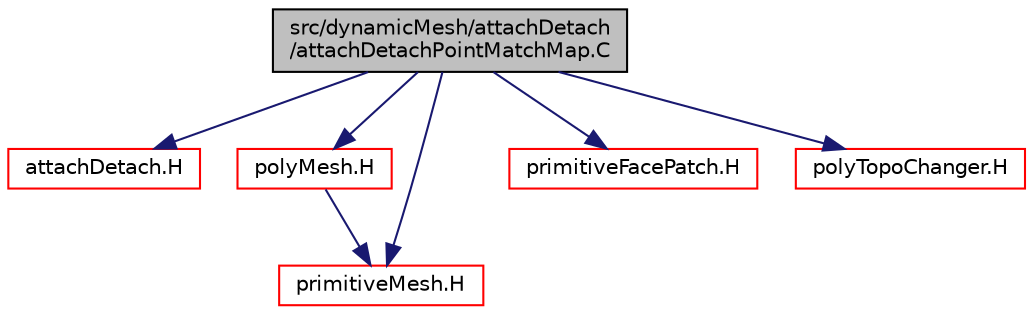 digraph "src/dynamicMesh/attachDetach/attachDetachPointMatchMap.C"
{
  bgcolor="transparent";
  edge [fontname="Helvetica",fontsize="10",labelfontname="Helvetica",labelfontsize="10"];
  node [fontname="Helvetica",fontsize="10",shape=record];
  Node1 [label="src/dynamicMesh/attachDetach\l/attachDetachPointMatchMap.C",height=0.2,width=0.4,color="black", fillcolor="grey75", style="filled", fontcolor="black"];
  Node1 -> Node2 [color="midnightblue",fontsize="10",style="solid",fontname="Helvetica"];
  Node2 [label="attachDetach.H",height=0.2,width=0.4,color="red",URL="$a04904.html"];
  Node1 -> Node3 [color="midnightblue",fontsize="10",style="solid",fontname="Helvetica"];
  Node3 [label="polyMesh.H",height=0.2,width=0.4,color="red",URL="$a08827.html"];
  Node3 -> Node4 [color="midnightblue",fontsize="10",style="solid",fontname="Helvetica"];
  Node4 [label="primitiveMesh.H",height=0.2,width=0.4,color="red",URL="$a08911.html"];
  Node1 -> Node4 [color="midnightblue",fontsize="10",style="solid",fontname="Helvetica"];
  Node1 -> Node5 [color="midnightblue",fontsize="10",style="solid",fontname="Helvetica"];
  Node5 [label="primitiveFacePatch.H",height=0.2,width=0.4,color="red",URL="$a08936.html"];
  Node1 -> Node6 [color="midnightblue",fontsize="10",style="solid",fontname="Helvetica"];
  Node6 [label="polyTopoChanger.H",height=0.2,width=0.4,color="red",URL="$a05069.html"];
}
